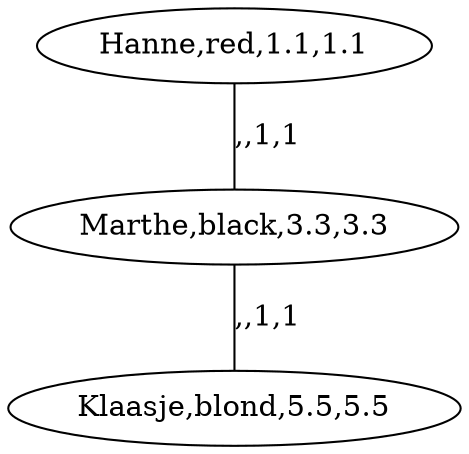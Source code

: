 graph G {
0[label="Marthe,black,3.3,3.3", regular="0"];
1[label="Hanne,red,1.1,1.1", regular="0"];
2[label="Klaasje,blond,5.5,5.5", regular="0"];
1--0 [label=",,1,1", regular="0"];
0--2 [label=",,1,1", regular="0"];
}
